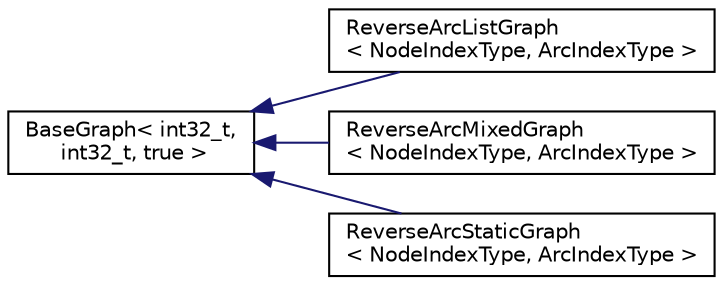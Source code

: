 digraph "Graphical Class Hierarchy"
{
 // LATEX_PDF_SIZE
  edge [fontname="Helvetica",fontsize="10",labelfontname="Helvetica",labelfontsize="10"];
  node [fontname="Helvetica",fontsize="10",shape=record];
  rankdir="LR";
  Node0 [label="BaseGraph\< int32_t,\l int32_t, true \>",height=0.2,width=0.4,color="black", fillcolor="white", style="filled",URL="$classutil_1_1_base_graph.html",tooltip=" "];
  Node0 -> Node1 [dir="back",color="midnightblue",fontsize="10",style="solid",fontname="Helvetica"];
  Node1 [label="ReverseArcListGraph\l\< NodeIndexType, ArcIndexType \>",height=0.2,width=0.4,color="black", fillcolor="white", style="filled",URL="$classutil_1_1_reverse_arc_list_graph.html",tooltip=" "];
  Node0 -> Node2 [dir="back",color="midnightblue",fontsize="10",style="solid",fontname="Helvetica"];
  Node2 [label="ReverseArcMixedGraph\l\< NodeIndexType, ArcIndexType \>",height=0.2,width=0.4,color="black", fillcolor="white", style="filled",URL="$classutil_1_1_reverse_arc_mixed_graph.html",tooltip=" "];
  Node0 -> Node3 [dir="back",color="midnightblue",fontsize="10",style="solid",fontname="Helvetica"];
  Node3 [label="ReverseArcStaticGraph\l\< NodeIndexType, ArcIndexType \>",height=0.2,width=0.4,color="black", fillcolor="white", style="filled",URL="$classutil_1_1_reverse_arc_static_graph.html",tooltip=" "];
}
